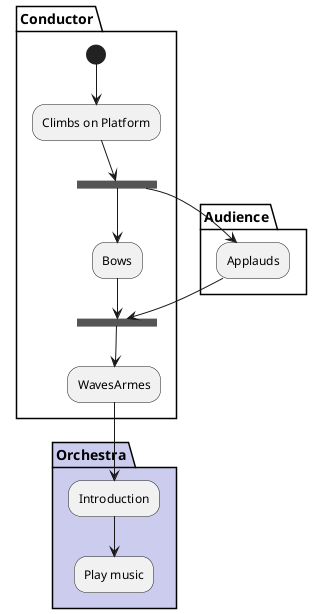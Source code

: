 @startuml

partition Conductor {
    (*) --> "Climbs on Platform"
    --> === S1 ===
    --> Bows
}

partition Audience LightSkyBlue {
    === S1 === --> Applauds
}

partition Conductor {
    Bows --> === S2 ===
    --> WavesArmes
    Applauds --> === S2 ===
}

partition Orchestra #CCCCEE {
    WavesArmes --> Introduction
    --> "Play music"
}

@enduml

